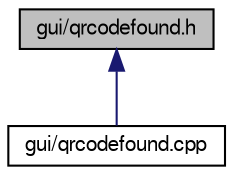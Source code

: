digraph "gui/qrcodefound.h"
{
  edge [fontname="FreeSans",fontsize="10",labelfontname="FreeSans",labelfontsize="10"];
  node [fontname="FreeSans",fontsize="10",shape=record];
  Node2 [label="gui/qrcodefound.h",height=0.2,width=0.4,color="black", fillcolor="grey75", style="filled", fontcolor="black"];
  Node2 -> Node3 [dir="back",color="midnightblue",fontsize="10",style="solid",fontname="FreeSans"];
  Node3 [label="gui/qrcodefound.cpp",height=0.2,width=0.4,color="black", fillcolor="white", style="filled",URL="$qrcodefound_8cpp.html"];
}
